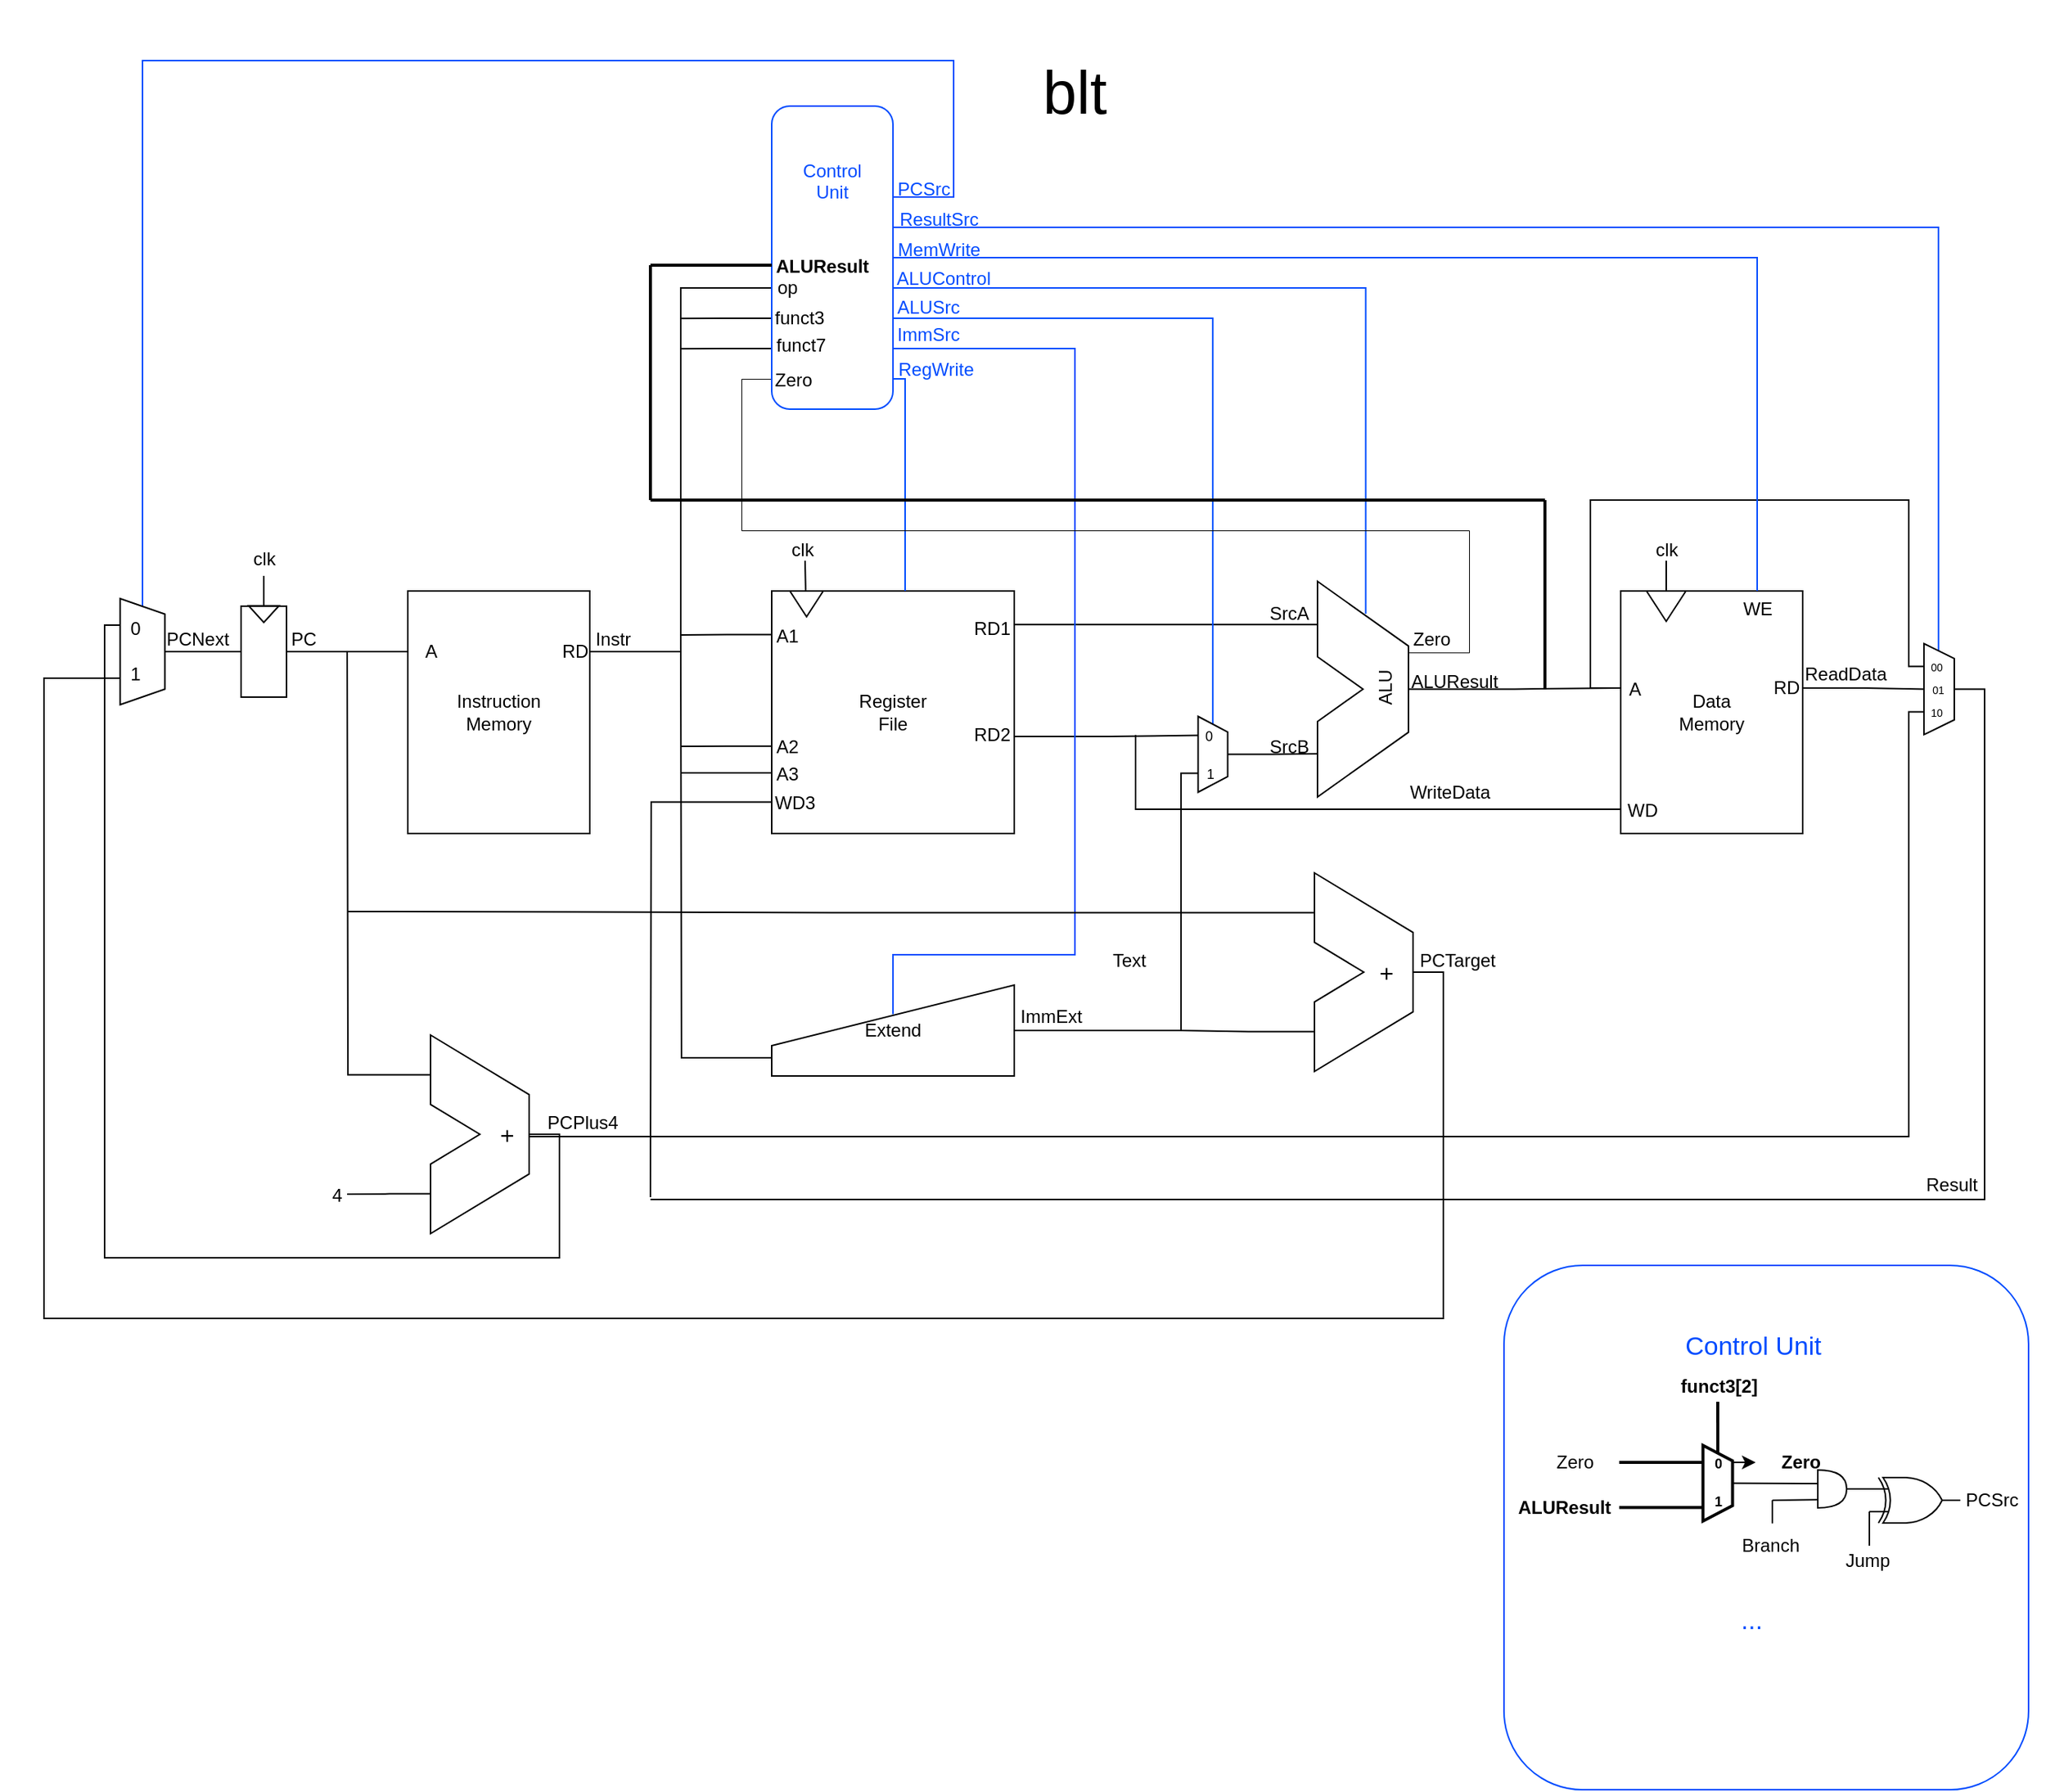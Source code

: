 <mxfile version="21.3.7" type="device">
  <diagram name="Page-1" id="s-6MiiPb1xlyC971TiUP">
    <mxGraphModel dx="2630" dy="2199" grid="1" gridSize="5" guides="1" tooltips="1" connect="1" arrows="1" fold="1" page="1" pageScale="1" pageWidth="827" pageHeight="1169" math="0" shadow="0">
      <root>
        <mxCell id="0" />
        <mxCell id="1" parent="0" />
        <mxCell id="b1N7xc0EuZElvWoHNFy8-45" style="edgeStyle=orthogonalEdgeStyle;rounded=0;orthogonalLoop=1;jettySize=auto;html=1;exitX=1;exitY=0.25;exitDx=0;exitDy=0;entryX=0;entryY=0.6;entryDx=0;entryDy=0;entryPerimeter=0;fontFamily=Helvetica;fontSize=12;fontColor=default;endArrow=none;endFill=0;" parent="1" source="b1N7xc0EuZElvWoHNFy8-2" target="b1N7xc0EuZElvWoHNFy8-5" edge="1">
          <mxGeometry relative="1" as="geometry" />
        </mxCell>
        <mxCell id="b1N7xc0EuZElvWoHNFy8-2" value="Instruction&lt;br&gt;Memory" style="rounded=0;whiteSpace=wrap;html=1;" parent="1" vertex="1">
          <mxGeometry x="120" y="240" width="120" height="160" as="geometry" />
        </mxCell>
        <mxCell id="b1N7xc0EuZElvWoHNFy8-50" style="edgeStyle=orthogonalEdgeStyle;shape=connector;rounded=0;orthogonalLoop=1;jettySize=auto;html=1;exitX=0;exitY=0.18;exitDx=0;exitDy=0;exitPerimeter=0;labelBackgroundColor=default;strokeColor=default;fontFamily=Helvetica;fontSize=12;fontColor=default;endArrow=none;endFill=0;" parent="1" source="b1N7xc0EuZElvWoHNFy8-3" edge="1">
          <mxGeometry relative="1" as="geometry">
            <mxPoint x="300" y="269" as="targetPoint" />
          </mxGeometry>
        </mxCell>
        <mxCell id="b1N7xc0EuZElvWoHNFy8-51" style="edgeStyle=orthogonalEdgeStyle;shape=connector;rounded=0;orthogonalLoop=1;jettySize=auto;html=1;exitX=0;exitY=0.64;exitDx=0;exitDy=0;exitPerimeter=0;labelBackgroundColor=default;strokeColor=default;fontFamily=Helvetica;fontSize=12;fontColor=default;endArrow=none;endFill=0;" parent="1" source="b1N7xc0EuZElvWoHNFy8-3" edge="1">
          <mxGeometry relative="1" as="geometry">
            <mxPoint x="300" y="342.5" as="targetPoint" />
          </mxGeometry>
        </mxCell>
        <mxCell id="b1N7xc0EuZElvWoHNFy8-52" style="edgeStyle=orthogonalEdgeStyle;shape=connector;rounded=0;orthogonalLoop=1;jettySize=auto;html=1;exitX=0;exitY=0.75;exitDx=0;exitDy=0;exitPerimeter=0;labelBackgroundColor=default;strokeColor=default;fontFamily=Helvetica;fontSize=12;fontColor=default;endArrow=none;endFill=0;" parent="1" source="b1N7xc0EuZElvWoHNFy8-3" edge="1">
          <mxGeometry relative="1" as="geometry">
            <mxPoint x="300" y="360" as="targetPoint" />
          </mxGeometry>
        </mxCell>
        <mxCell id="b1N7xc0EuZElvWoHNFy8-54" style="edgeStyle=orthogonalEdgeStyle;shape=connector;rounded=0;orthogonalLoop=1;jettySize=auto;html=1;exitX=0;exitY=0.87;exitDx=0;exitDy=0;exitPerimeter=0;labelBackgroundColor=default;strokeColor=default;fontFamily=Helvetica;fontSize=12;fontColor=default;endArrow=none;endFill=0;" parent="1" source="b1N7xc0EuZElvWoHNFy8-3" edge="1">
          <mxGeometry relative="1" as="geometry">
            <mxPoint x="280" y="640" as="targetPoint" />
          </mxGeometry>
        </mxCell>
        <mxCell id="b1N7xc0EuZElvWoHNFy8-84" style="edgeStyle=orthogonalEdgeStyle;shape=connector;rounded=0;orthogonalLoop=1;jettySize=auto;html=1;exitX=1;exitY=0.25;exitDx=0;exitDy=0;exitPerimeter=0;entryX=0;entryY=0.2;entryDx=0;entryDy=0;entryPerimeter=0;labelBackgroundColor=default;strokeColor=default;fontFamily=Helvetica;fontSize=12;fontColor=default;endArrow=none;endFill=0;" parent="1" source="b1N7xc0EuZElvWoHNFy8-3" target="b1N7xc0EuZElvWoHNFy8-81" edge="1">
          <mxGeometry relative="1" as="geometry">
            <Array as="points">
              <mxPoint x="520" y="262" />
            </Array>
          </mxGeometry>
        </mxCell>
        <mxCell id="b1N7xc0EuZElvWoHNFy8-86" style="edgeStyle=orthogonalEdgeStyle;shape=connector;rounded=0;orthogonalLoop=1;jettySize=auto;html=1;exitX=1;exitY=0.6;exitDx=0;exitDy=0;exitPerimeter=0;entryX=0.25;entryY=1;entryDx=0;entryDy=0;entryPerimeter=0;labelBackgroundColor=default;strokeColor=default;fontFamily=Helvetica;fontSize=12;fontColor=default;endArrow=none;endFill=0;" parent="1" source="b1N7xc0EuZElvWoHNFy8-3" target="b1N7xc0EuZElvWoHNFy8-9" edge="1">
          <mxGeometry relative="1" as="geometry" />
        </mxCell>
        <mxCell id="b1N7xc0EuZElvWoHNFy8-99" style="edgeStyle=orthogonalEdgeStyle;shape=connector;rounded=0;orthogonalLoop=1;jettySize=auto;html=1;exitX=0.14;exitY=0;exitDx=0;exitDy=0;exitPerimeter=0;labelBackgroundColor=default;strokeColor=default;fontFamily=Helvetica;fontSize=12;fontColor=default;endArrow=none;endFill=0;" parent="1" source="b1N7xc0EuZElvWoHNFy8-3" edge="1">
          <mxGeometry relative="1" as="geometry">
            <mxPoint x="382" y="220" as="targetPoint" />
          </mxGeometry>
        </mxCell>
        <mxCell id="b1N7xc0EuZElvWoHNFy8-3" value="Register&lt;br&gt;File" style="rounded=0;whiteSpace=wrap;html=1;points=[[0,0.18,0,0,0],[0,0.64,0,0,0],[0,0.75,0,0,0],[0,0.87,0,0,0],[0.14,0,0,0,0],[0.55,0,0,0,0],[1,0.25,0,0,0],[1,0.6,0,0,0]];" parent="1" vertex="1">
          <mxGeometry x="360" y="240" width="160" height="160" as="geometry" />
        </mxCell>
        <mxCell id="b1N7xc0EuZElvWoHNFy8-66" style="edgeStyle=orthogonalEdgeStyle;shape=connector;rounded=0;orthogonalLoop=1;jettySize=auto;html=1;exitX=1;exitY=0.4;exitDx=0;exitDy=0;exitPerimeter=0;entryX=0.5;entryY=1;entryDx=0;entryDy=0;entryPerimeter=0;labelBackgroundColor=default;strokeColor=default;fontFamily=Helvetica;fontSize=12;fontColor=default;endArrow=none;endFill=0;" parent="1" source="b1N7xc0EuZElvWoHNFy8-4" target="b1N7xc0EuZElvWoHNFy8-10" edge="1">
          <mxGeometry relative="1" as="geometry" />
        </mxCell>
        <mxCell id="b1N7xc0EuZElvWoHNFy8-67" style="edgeStyle=orthogonalEdgeStyle;shape=connector;rounded=0;orthogonalLoop=1;jettySize=auto;html=1;exitX=0;exitY=0.4;exitDx=0;exitDy=0;exitPerimeter=0;entryX=0.25;entryY=1;entryDx=0;entryDy=0;entryPerimeter=0;labelBackgroundColor=default;strokeColor=default;fontFamily=Helvetica;fontSize=12;fontColor=default;endArrow=none;endFill=0;" parent="1" source="b1N7xc0EuZElvWoHNFy8-4" target="b1N7xc0EuZElvWoHNFy8-10" edge="1">
          <mxGeometry relative="1" as="geometry">
            <Array as="points">
              <mxPoint x="900" y="304" />
              <mxPoint x="900" y="180" />
              <mxPoint x="1110" y="180" />
              <mxPoint x="1110" y="290" />
            </Array>
          </mxGeometry>
        </mxCell>
        <mxCell id="b1N7xc0EuZElvWoHNFy8-88" style="edgeStyle=orthogonalEdgeStyle;shape=connector;rounded=0;orthogonalLoop=1;jettySize=auto;html=1;exitX=0;exitY=0.9;exitDx=0;exitDy=0;exitPerimeter=0;labelBackgroundColor=default;strokeColor=default;fontFamily=Helvetica;fontSize=12;fontColor=default;endArrow=none;endFill=0;" parent="1" source="b1N7xc0EuZElvWoHNFy8-4" edge="1">
          <mxGeometry relative="1" as="geometry">
            <mxPoint x="600" y="340" as="targetPoint" />
            <Array as="points">
              <mxPoint x="600" y="384" />
              <mxPoint x="600" y="335" />
            </Array>
          </mxGeometry>
        </mxCell>
        <mxCell id="b1N7xc0EuZElvWoHNFy8-91" style="edgeStyle=orthogonalEdgeStyle;shape=connector;rounded=0;orthogonalLoop=1;jettySize=auto;html=1;exitX=0.25;exitY=0;exitDx=0;exitDy=0;exitPerimeter=0;labelBackgroundColor=default;strokeColor=default;fontFamily=Helvetica;fontSize=12;fontColor=default;endArrow=none;endFill=0;" parent="1" source="b1N7xc0EuZElvWoHNFy8-4" edge="1">
          <mxGeometry relative="1" as="geometry">
            <mxPoint x="950" y="220" as="targetPoint" />
          </mxGeometry>
        </mxCell>
        <mxCell id="b1N7xc0EuZElvWoHNFy8-4" value="Data&lt;br&gt;Memory" style="rounded=0;whiteSpace=wrap;html=1;points=[[0,0.4,0,0,0],[0,0.9,0,0,0],[0.25,0,0,0,0],[0.75,0,0,0,0],[1,0.4,0,0,0]];" parent="1" vertex="1">
          <mxGeometry x="920" y="240" width="120" height="160" as="geometry" />
        </mxCell>
        <mxCell id="b1N7xc0EuZElvWoHNFy8-46" style="edgeStyle=orthogonalEdgeStyle;shape=connector;rounded=0;orthogonalLoop=1;jettySize=auto;html=1;exitX=0;exitY=0.7;exitDx=0;exitDy=0;exitPerimeter=0;labelBackgroundColor=default;strokeColor=default;fontFamily=Helvetica;fontSize=12;fontColor=default;endArrow=none;endFill=0;" parent="1" source="b1N7xc0EuZElvWoHNFy8-5" edge="1">
          <mxGeometry relative="1" as="geometry">
            <mxPoint x="300.0" y="60.174" as="targetPoint" />
          </mxGeometry>
        </mxCell>
        <mxCell id="b1N7xc0EuZElvWoHNFy8-48" style="edgeStyle=orthogonalEdgeStyle;shape=connector;rounded=0;orthogonalLoop=1;jettySize=auto;html=1;exitX=0;exitY=0.8;exitDx=0;exitDy=0;exitPerimeter=0;labelBackgroundColor=default;strokeColor=default;fontFamily=Helvetica;fontSize=12;fontColor=default;endArrow=none;endFill=0;" parent="1" source="b1N7xc0EuZElvWoHNFy8-5" edge="1">
          <mxGeometry relative="1" as="geometry">
            <mxPoint x="300.0" y="80.174" as="targetPoint" />
          </mxGeometry>
        </mxCell>
        <mxCell id="b1N7xc0EuZElvWoHNFy8-89" style="edgeStyle=orthogonalEdgeStyle;shape=connector;rounded=0;orthogonalLoop=1;jettySize=auto;html=1;exitX=1;exitY=0.3;exitDx=0;exitDy=0;exitPerimeter=0;labelBackgroundColor=default;strokeColor=#004CFF;fontFamily=Helvetica;fontSize=12;fontColor=default;endArrow=none;endFill=0;" parent="1" source="b1N7xc0EuZElvWoHNFy8-5" target="b1N7xc0EuZElvWoHNFy8-7" edge="1">
          <mxGeometry relative="1" as="geometry">
            <mxPoint x="-30" y="210" as="targetPoint" />
            <Array as="points">
              <mxPoint x="480" y="-20" />
              <mxPoint x="480" y="-110" />
              <mxPoint x="-55" y="-110" />
            </Array>
          </mxGeometry>
        </mxCell>
        <mxCell id="b1N7xc0EuZElvWoHNFy8-90" style="edgeStyle=orthogonalEdgeStyle;shape=connector;rounded=0;orthogonalLoop=1;jettySize=auto;html=1;exitX=1;exitY=0.4;exitDx=0;exitDy=0;exitPerimeter=0;labelBackgroundColor=default;strokeColor=#004CFF;fontFamily=Helvetica;fontSize=12;fontColor=default;endArrow=none;endFill=0;entryX=0.097;entryY=0.518;entryDx=0;entryDy=0;entryPerimeter=0;" parent="1" source="b1N7xc0EuZElvWoHNFy8-5" target="b1N7xc0EuZElvWoHNFy8-10" edge="1">
          <mxGeometry relative="1" as="geometry">
            <mxPoint x="1190" y="240" as="targetPoint" />
          </mxGeometry>
        </mxCell>
        <mxCell id="b1N7xc0EuZElvWoHNFy8-92" style="edgeStyle=orthogonalEdgeStyle;shape=connector;rounded=0;orthogonalLoop=1;jettySize=auto;html=1;exitX=1;exitY=0.5;exitDx=0;exitDy=0;exitPerimeter=0;entryX=0.75;entryY=0;entryDx=0;entryDy=0;entryPerimeter=0;labelBackgroundColor=default;strokeColor=#004CFF;fontFamily=Helvetica;fontSize=12;fontColor=default;endArrow=none;endFill=0;" parent="1" source="b1N7xc0EuZElvWoHNFy8-5" target="b1N7xc0EuZElvWoHNFy8-4" edge="1">
          <mxGeometry relative="1" as="geometry" />
        </mxCell>
        <mxCell id="b1N7xc0EuZElvWoHNFy8-93" style="edgeStyle=orthogonalEdgeStyle;shape=connector;rounded=0;orthogonalLoop=1;jettySize=auto;html=1;exitX=1;exitY=0.6;exitDx=0;exitDy=0;exitPerimeter=0;labelBackgroundColor=default;strokeColor=#004CFF;fontFamily=Helvetica;fontSize=12;fontColor=default;endArrow=none;endFill=0;entryX=0.53;entryY=0.15;entryDx=0;entryDy=0;entryPerimeter=0;" parent="1" source="b1N7xc0EuZElvWoHNFy8-5" target="b1N7xc0EuZElvWoHNFy8-81" edge="1">
          <mxGeometry relative="1" as="geometry" />
        </mxCell>
        <mxCell id="b1N7xc0EuZElvWoHNFy8-94" style="edgeStyle=orthogonalEdgeStyle;shape=connector;rounded=0;orthogonalLoop=1;jettySize=auto;html=1;exitX=1;exitY=0.7;exitDx=0;exitDy=0;exitPerimeter=0;entryX=0.129;entryY=0.504;entryDx=0;entryDy=0;entryPerimeter=0;labelBackgroundColor=default;strokeColor=#004CFF;fontFamily=Helvetica;fontSize=12;fontColor=default;endArrow=none;endFill=0;" parent="1" source="b1N7xc0EuZElvWoHNFy8-5" target="b1N7xc0EuZElvWoHNFy8-9" edge="1">
          <mxGeometry relative="1" as="geometry" />
        </mxCell>
        <mxCell id="b1N7xc0EuZElvWoHNFy8-95" style="edgeStyle=orthogonalEdgeStyle;shape=connector;rounded=0;orthogonalLoop=1;jettySize=auto;html=1;exitX=1;exitY=0.8;exitDx=0;exitDy=0;exitPerimeter=0;entryX=0.5;entryY=0.32;entryDx=0;entryDy=0;entryPerimeter=0;labelBackgroundColor=default;strokeColor=#004CFF;fontFamily=Helvetica;fontSize=12;fontColor=default;endArrow=none;endFill=0;" parent="1" source="b1N7xc0EuZElvWoHNFy8-5" target="b1N7xc0EuZElvWoHNFy8-12" edge="1">
          <mxGeometry relative="1" as="geometry">
            <Array as="points">
              <mxPoint x="560" y="80" />
              <mxPoint x="560" y="480" />
              <mxPoint x="440" y="480" />
            </Array>
          </mxGeometry>
        </mxCell>
        <mxCell id="b1N7xc0EuZElvWoHNFy8-97" style="edgeStyle=orthogonalEdgeStyle;shape=connector;rounded=0;orthogonalLoop=1;jettySize=auto;html=1;exitX=1;exitY=0.9;exitDx=0;exitDy=0;exitPerimeter=0;entryX=0.55;entryY=0;entryDx=0;entryDy=0;entryPerimeter=0;labelBackgroundColor=default;strokeColor=#004CFF;fontFamily=Helvetica;fontSize=12;fontColor=default;endArrow=none;endFill=0;" parent="1" source="b1N7xc0EuZElvWoHNFy8-5" target="b1N7xc0EuZElvWoHNFy8-3" edge="1">
          <mxGeometry relative="1" as="geometry">
            <Array as="points">
              <mxPoint x="448" y="100" />
            </Array>
          </mxGeometry>
        </mxCell>
        <mxCell id="b1N7xc0EuZElvWoHNFy8-98" style="edgeStyle=orthogonalEdgeStyle;shape=connector;rounded=0;orthogonalLoop=1;jettySize=auto;html=1;exitX=0;exitY=0.9;exitDx=0;exitDy=0;exitPerimeter=0;entryX=1;entryY=0.33;entryDx=0;entryDy=0;entryPerimeter=0;labelBackgroundColor=default;strokeColor=default;fontFamily=Helvetica;fontSize=12;fontColor=default;endArrow=none;endFill=0;strokeWidth=0.5;" parent="1" source="b1N7xc0EuZElvWoHNFy8-5" target="b1N7xc0EuZElvWoHNFy8-81" edge="1">
          <mxGeometry relative="1" as="geometry">
            <Array as="points">
              <mxPoint x="340" y="100" />
              <mxPoint x="340" y="200" />
              <mxPoint x="820" y="200" />
              <mxPoint x="820" y="281" />
            </Array>
          </mxGeometry>
        </mxCell>
        <mxCell id="b1N7xc0EuZElvWoHNFy8-5" value="&lt;font color=&quot;#004cff&quot;&gt;Control&lt;br&gt;Unit&lt;br&gt;&lt;br&gt;&lt;br&gt;&lt;br&gt;&lt;br&gt;&lt;br&gt;&lt;br&gt;&lt;br&gt;&lt;/font&gt;" style="rounded=1;whiteSpace=wrap;html=1;strokeColor=#004cff;points=[[0,0.6,0,0,0],[0,0.7,0,0,0],[0,0.8,0,0,0],[0,0.9,0,0,0],[1,0.3,0,0,0],[1,0.4,0,0,0],[1,0.5,0,0,0],[1,0.6,0,0,0],[1,0.7,0,0,0],[1,0.8,0,0,0],[1,0.9,0,0,0]];" parent="1" vertex="1">
          <mxGeometry x="360" y="-80" width="80" height="200" as="geometry" />
        </mxCell>
        <mxCell id="b1N7xc0EuZElvWoHNFy8-38" style="edgeStyle=orthogonalEdgeStyle;rounded=0;orthogonalLoop=1;jettySize=auto;html=1;exitX=0.5;exitY=0;exitDx=0;exitDy=0;entryX=0;entryY=0.5;entryDx=0;entryDy=0;endArrow=none;endFill=0;" parent="1" source="b1N7xc0EuZElvWoHNFy8-7" target="b1N7xc0EuZElvWoHNFy8-8" edge="1">
          <mxGeometry relative="1" as="geometry" />
        </mxCell>
        <mxCell id="b1N7xc0EuZElvWoHNFy8-75" style="edgeStyle=orthogonalEdgeStyle;shape=connector;rounded=0;orthogonalLoop=1;jettySize=auto;html=1;exitX=0.25;exitY=1;exitDx=0;exitDy=0;exitPerimeter=0;entryX=1;entryY=0.5;entryDx=0;entryDy=0;entryPerimeter=0;labelBackgroundColor=default;strokeColor=default;fontFamily=Helvetica;fontSize=12;fontColor=default;endArrow=none;endFill=0;" parent="1" source="b1N7xc0EuZElvWoHNFy8-7" target="b1N7xc0EuZElvWoHNFy8-71" edge="1">
          <mxGeometry relative="1" as="geometry">
            <Array as="points">
              <mxPoint x="-80" y="263" />
              <mxPoint x="-80" y="680" />
              <mxPoint x="220" y="680" />
              <mxPoint x="220" y="599" />
            </Array>
          </mxGeometry>
        </mxCell>
        <mxCell id="b1N7xc0EuZElvWoHNFy8-76" style="edgeStyle=orthogonalEdgeStyle;shape=connector;rounded=0;orthogonalLoop=1;jettySize=auto;html=1;exitX=0.75;exitY=1;exitDx=0;exitDy=0;exitPerimeter=0;labelBackgroundColor=default;strokeColor=default;fontFamily=Helvetica;fontSize=12;fontColor=default;endArrow=none;endFill=0;entryX=1;entryY=0.5;entryDx=0;entryDy=0;entryPerimeter=0;" parent="1" source="b1N7xc0EuZElvWoHNFy8-7" target="b1N7xc0EuZElvWoHNFy8-77" edge="1">
          <mxGeometry relative="1" as="geometry">
            <mxPoint x="1170" y="1133.491" as="targetPoint" />
            <Array as="points">
              <mxPoint x="-120" y="297" />
              <mxPoint x="-120" y="720" />
              <mxPoint x="803" y="720" />
              <mxPoint x="803" y="491" />
            </Array>
          </mxGeometry>
        </mxCell>
        <mxCell id="b1N7xc0EuZElvWoHNFy8-7" value="" style="shape=trapezoid;perimeter=trapezoidPerimeter;whiteSpace=wrap;html=1;fixedSize=1;rotation=90;size=10.25;points=[[0.25,1,0,0,0],[0.5,0,0,0,-15],[0.5,0,0,0,0],[0.75,1,0,0,0]];" parent="1" vertex="1">
          <mxGeometry x="-90" y="265.25" width="70" height="29.5" as="geometry" />
        </mxCell>
        <mxCell id="b1N7xc0EuZElvWoHNFy8-40" style="edgeStyle=orthogonalEdgeStyle;rounded=0;orthogonalLoop=1;jettySize=auto;html=1;exitX=1;exitY=0.5;exitDx=0;exitDy=0;entryX=0;entryY=0.25;entryDx=0;entryDy=0;endArrow=none;endFill=0;" parent="1" source="b1N7xc0EuZElvWoHNFy8-8" target="b1N7xc0EuZElvWoHNFy8-2" edge="1">
          <mxGeometry relative="1" as="geometry" />
        </mxCell>
        <mxCell id="b1N7xc0EuZElvWoHNFy8-103" style="edgeStyle=orthogonalEdgeStyle;shape=connector;rounded=0;orthogonalLoop=1;jettySize=auto;html=1;exitX=0.5;exitY=0;exitDx=0;exitDy=0;labelBackgroundColor=default;strokeColor=default;fontFamily=Helvetica;fontSize=12;fontColor=default;endArrow=none;endFill=0;" parent="1" source="b1N7xc0EuZElvWoHNFy8-8" edge="1">
          <mxGeometry relative="1" as="geometry">
            <mxPoint x="25" y="230" as="targetPoint" />
          </mxGeometry>
        </mxCell>
        <mxCell id="b1N7xc0EuZElvWoHNFy8-8" value="" style="rounded=0;whiteSpace=wrap;html=1;" parent="1" vertex="1">
          <mxGeometry x="10" y="250" width="30" height="60" as="geometry" />
        </mxCell>
        <mxCell id="b1N7xc0EuZElvWoHNFy8-87" style="edgeStyle=orthogonalEdgeStyle;shape=connector;rounded=0;orthogonalLoop=1;jettySize=auto;html=1;exitX=0.5;exitY=0;exitDx=0;exitDy=0;exitPerimeter=0;entryX=0;entryY=0.8;entryDx=0;entryDy=0;entryPerimeter=0;labelBackgroundColor=default;strokeColor=default;fontFamily=Helvetica;fontSize=12;fontColor=default;endArrow=none;endFill=0;" parent="1" source="b1N7xc0EuZElvWoHNFy8-9" target="b1N7xc0EuZElvWoHNFy8-81" edge="1">
          <mxGeometry relative="1" as="geometry" />
        </mxCell>
        <mxCell id="b1N7xc0EuZElvWoHNFy8-9" value="" style="shape=trapezoid;perimeter=trapezoidPerimeter;whiteSpace=wrap;html=1;fixedSize=1;rotation=90;size=10.25;points=[[0.25,1,0,0,0],[0.5,0,0,0,-9],[0.5,0,0,0,0],[0.75,1,0,0,0]];" parent="1" vertex="1">
          <mxGeometry x="626" y="338" width="50" height="19.5" as="geometry" />
        </mxCell>
        <mxCell id="b1N7xc0EuZElvWoHNFy8-68" style="edgeStyle=orthogonalEdgeStyle;shape=connector;rounded=0;orthogonalLoop=1;jettySize=auto;html=1;exitX=0.5;exitY=0;exitDx=0;exitDy=0;exitPerimeter=0;labelBackgroundColor=default;strokeColor=default;fontFamily=Helvetica;fontSize=12;fontColor=default;endArrow=none;endFill=0;" parent="1" source="b1N7xc0EuZElvWoHNFy8-10" edge="1">
          <mxGeometry relative="1" as="geometry">
            <mxPoint x="280" y="641.454" as="targetPoint" />
            <Array as="points">
              <mxPoint x="1160" y="305" />
              <mxPoint x="1160" y="641" />
            </Array>
          </mxGeometry>
        </mxCell>
        <mxCell id="b1N7xc0EuZElvWoHNFy8-117" style="edgeStyle=orthogonalEdgeStyle;shape=connector;rounded=0;orthogonalLoop=1;jettySize=auto;html=1;exitX=0.75;exitY=1;exitDx=0;exitDy=0;exitPerimeter=0;labelBackgroundColor=default;strokeColor=default;fontFamily=Helvetica;fontSize=12;fontColor=default;endArrow=none;endFill=0;entryX=1;entryY=0.5;entryDx=0;entryDy=0;entryPerimeter=0;" parent="1" source="b1N7xc0EuZElvWoHNFy8-10" target="b1N7xc0EuZElvWoHNFy8-71" edge="1">
          <mxGeometry relative="1" as="geometry">
            <mxPoint x="210" y="620" as="targetPoint" />
            <Array as="points">
              <mxPoint x="1110" y="320" />
              <mxPoint x="1110" y="600" />
              <mxPoint x="200" y="600" />
            </Array>
          </mxGeometry>
        </mxCell>
        <mxCell id="b1N7xc0EuZElvWoHNFy8-10" value="" style="shape=trapezoid;perimeter=trapezoidPerimeter;whiteSpace=wrap;html=1;fixedSize=1;rotation=90;points=[[0.25,1,0,0,0],[0.5,0,0,0,-15],[0.5,0,0,0,0],[0.5,1,0,0,0],[0.75,1,0,0,0]];size=9.75;" parent="1" vertex="1">
          <mxGeometry x="1100" y="294.75" width="60" height="20" as="geometry" />
        </mxCell>
        <mxCell id="b1N7xc0EuZElvWoHNFy8-49" style="edgeStyle=orthogonalEdgeStyle;shape=connector;rounded=0;orthogonalLoop=1;jettySize=auto;html=1;exitX=0;exitY=0.8;exitDx=0;exitDy=0;exitPerimeter=0;labelBackgroundColor=default;strokeColor=default;fontFamily=Helvetica;fontSize=12;fontColor=default;endArrow=none;endFill=0;" parent="1" source="b1N7xc0EuZElvWoHNFy8-12" edge="1">
          <mxGeometry relative="1" as="geometry">
            <mxPoint x="300.0" y="270" as="targetPoint" />
          </mxGeometry>
        </mxCell>
        <mxCell id="b1N7xc0EuZElvWoHNFy8-65" style="edgeStyle=orthogonalEdgeStyle;shape=connector;rounded=0;orthogonalLoop=1;jettySize=auto;html=1;exitX=1;exitY=0.5;exitDx=0;exitDy=0;exitPerimeter=0;labelBackgroundColor=default;strokeColor=default;fontFamily=Helvetica;fontSize=12;fontColor=default;endArrow=none;endFill=0;entryX=0.75;entryY=1;entryDx=0;entryDy=0;entryPerimeter=0;" parent="1" source="b1N7xc0EuZElvWoHNFy8-12" target="b1N7xc0EuZElvWoHNFy8-9" edge="1">
          <mxGeometry relative="1" as="geometry">
            <mxPoint x="620" y="370" as="targetPoint" />
            <Array as="points">
              <mxPoint x="630" y="530" />
              <mxPoint x="630" y="360" />
            </Array>
          </mxGeometry>
        </mxCell>
        <UserObject label="Extend" tooltip="" id="b1N7xc0EuZElvWoHNFy8-12">
          <mxCell style="shape=manualInput;whiteSpace=wrap;html=1;size=40;points=[[0,0.8,0,0,0],[0.5,0.32,0,0,0],[1,0.55,0,0,0]];" parent="1" vertex="1">
            <mxGeometry x="360" y="500" width="160" height="60" as="geometry" />
          </mxCell>
        </UserObject>
        <mxCell id="b1N7xc0EuZElvWoHNFy8-72" style="edgeStyle=orthogonalEdgeStyle;shape=connector;rounded=0;orthogonalLoop=1;jettySize=auto;html=1;exitX=0;exitY=0.2;exitDx=0;exitDy=0;exitPerimeter=0;labelBackgroundColor=default;strokeColor=default;fontFamily=Helvetica;fontSize=12;fontColor=default;endArrow=none;endFill=0;" parent="1" source="b1N7xc0EuZElvWoHNFy8-71" edge="1">
          <mxGeometry relative="1" as="geometry">
            <mxPoint x="80" y="280" as="targetPoint" />
          </mxGeometry>
        </mxCell>
        <mxCell id="b1N7xc0EuZElvWoHNFy8-74" style="edgeStyle=orthogonalEdgeStyle;shape=connector;rounded=0;orthogonalLoop=1;jettySize=auto;html=1;exitX=0;exitY=0.8;exitDx=0;exitDy=0;exitPerimeter=0;labelBackgroundColor=default;strokeColor=default;fontFamily=Helvetica;fontSize=12;fontColor=default;endArrow=none;endFill=0;" parent="1" source="b1N7xc0EuZElvWoHNFy8-71" edge="1">
          <mxGeometry relative="1" as="geometry">
            <mxPoint x="80" y="638" as="targetPoint" />
          </mxGeometry>
        </mxCell>
        <mxCell id="b1N7xc0EuZElvWoHNFy8-71" value="" style="shape=stencil(tZXdjoIwEIWfprem0LBeG9T3qDi7NNaWtF3dfXsHCsaC+IMlISRzDvN1ms5QwnJb8gpISkvC1iRNE0rxjfG5F3NbQeG8eOJG8J0E71hn9AHOYu9ahlAlGOFql20IXeE39cPyQiuFEKGVDZwbH2FcKMylfx7WLv8fRBXyj+DAtEV6laTb17GLbB5wMlO9IbarPnq98cBhxclcBxcNnEzHshyVseZm+Y4Xhx+jf9V+mDXqfWsDd4yrLaT0g/dgmxWvR3JgdPZRn+DJoN0ndwAp1A3g+qtoESwCYzmB0Ws8+jHiK3ufkIWIbEIRERC9A3lpH4XU9lFToT7SV3iZjHVkkzZo6Ub1F1AjXAA=);whiteSpace=wrap;html=1;rounded=1;pointerEvents=0;fontFamily=Helvetica;fontSize=12;fontColor=default;fillColor=default;gradientColor=none;arcSize=50;points=[[0,0.2,0,0,0],[0,0.8,0,0,0],[1,0.5,0,0,0]];" parent="1" vertex="1">
          <mxGeometry x="135" y="533" width="65" height="131" as="geometry" />
        </mxCell>
        <mxCell id="b1N7xc0EuZElvWoHNFy8-78" style="edgeStyle=orthogonalEdgeStyle;shape=connector;rounded=0;orthogonalLoop=1;jettySize=auto;html=1;exitX=0;exitY=0.8;exitDx=0;exitDy=0;exitPerimeter=0;labelBackgroundColor=default;strokeColor=default;fontFamily=Helvetica;fontSize=12;fontColor=default;endArrow=none;endFill=0;" parent="1" source="b1N7xc0EuZElvWoHNFy8-77" edge="1">
          <mxGeometry relative="1" as="geometry">
            <mxPoint x="630" y="530" as="targetPoint" />
          </mxGeometry>
        </mxCell>
        <mxCell id="b1N7xc0EuZElvWoHNFy8-79" style="edgeStyle=orthogonalEdgeStyle;shape=connector;rounded=0;orthogonalLoop=1;jettySize=auto;html=1;exitX=0;exitY=0.2;exitDx=0;exitDy=0;exitPerimeter=0;labelBackgroundColor=default;strokeColor=default;fontFamily=Helvetica;fontSize=12;fontColor=default;endArrow=none;endFill=0;" parent="1" source="b1N7xc0EuZElvWoHNFy8-77" edge="1">
          <mxGeometry relative="1" as="geometry">
            <mxPoint x="80.0" y="451.455" as="targetPoint" />
          </mxGeometry>
        </mxCell>
        <mxCell id="b1N7xc0EuZElvWoHNFy8-77" value="" style="shape=stencil(tZXdjoIwEIWfprem0LBeG9T3qDi7NNaWtF3dfXsHCsaC+IMlISRzDvN1ms5QwnJb8gpISkvC1iRNE0rxjfG5F3NbQeG8eOJG8J0E71hn9AHOYu9ahlAlGOFql20IXeE39cPyQiuFEKGVDZwbH2FcKMylfx7WLv8fRBXyj+DAtEV6laTb17GLbB5wMlO9IbarPnq98cBhxclcBxcNnEzHshyVseZm+Y4Xhx+jf9V+mDXqfWsDd4yrLaT0g/dgmxWvR3JgdPZRn+DJoN0ndwAp1A3g+qtoESwCYzmB0Ws8+jHiK3ufkIWIbEIRERC9A3lpH4XU9lFToT7SV3iZjHVkkzZo6Ub1F1AjXAA=);whiteSpace=wrap;html=1;rounded=1;pointerEvents=0;fontFamily=Helvetica;fontSize=12;fontColor=default;fillColor=default;gradientColor=none;arcSize=50;points=[[0,0.2,0,0,0],[0,0.8,0,0,0],[1,0.5,0,0,0]];" parent="1" vertex="1">
          <mxGeometry x="718" y="426" width="65" height="131" as="geometry" />
        </mxCell>
        <mxCell id="b1N7xc0EuZElvWoHNFy8-83" style="edgeStyle=orthogonalEdgeStyle;shape=connector;rounded=0;orthogonalLoop=1;jettySize=auto;html=1;exitX=1;exitY=0.5;exitDx=0;exitDy=0;exitPerimeter=0;entryX=0;entryY=0.4;entryDx=0;entryDy=0;entryPerimeter=0;labelBackgroundColor=default;strokeColor=default;fontFamily=Helvetica;fontSize=12;fontColor=default;endArrow=none;endFill=0;" parent="1" source="b1N7xc0EuZElvWoHNFy8-81" target="b1N7xc0EuZElvWoHNFy8-4" edge="1">
          <mxGeometry relative="1" as="geometry" />
        </mxCell>
        <mxCell id="b1N7xc0EuZElvWoHNFy8-81" value="" style="shape=stencil(tZXdjoIwEIWfprem0LBeG9T3qDi7NNaWtF3dfXsHCsaC+IMlISRzDvN1ms5QwnJb8gpISkvC1iRNE0rxjfG5F3NbQeG8eOJG8J0E71hn9AHOYu9ahlAlGOFql20IXeE39cPyQiuFEKGVDZwbH2FcKMylfx7WLv8fRBXyj+DAtEV6laTb17GLbB5wMlO9IbarPnq98cBhxclcBxcNnEzHshyVseZm+Y4Xhx+jf9V+mDXqfWsDd4yrLaT0g/dgmxWvR3JgdPZRn+DJoN0ndwAp1A3g+qtoESwCYzmB0Ws8+jHiK3ufkIWIbEIRERC9A3lpH4XU9lFToT7SV3iZjHVkkzZo6Ub1F1AjXAA=);whiteSpace=wrap;html=1;rounded=1;pointerEvents=0;fontFamily=Helvetica;fontSize=12;fontColor=default;fillColor=default;gradientColor=none;arcSize=22;points=[[0,0.2,0,0,0],[0,0.8,0,0,0],[0.53,0.15,0,0,0],[1,0.33,0,0,0],[1,0.5,0,0,0]];" parent="1" vertex="1">
          <mxGeometry x="720" y="233.62" width="60" height="142.25" as="geometry" />
        </mxCell>
        <mxCell id="b1N7xc0EuZElvWoHNFy8-100" value="clk" style="text;html=1;align=center;verticalAlign=middle;resizable=0;points=[];autosize=1;strokeColor=none;fillColor=none;fontSize=12;fontFamily=Helvetica;fontColor=default;" parent="1" vertex="1">
          <mxGeometry x="360" y="198" width="40" height="30" as="geometry" />
        </mxCell>
        <mxCell id="b1N7xc0EuZElvWoHNFy8-104" value="clk&lt;br&gt;" style="text;html=1;align=center;verticalAlign=middle;resizable=0;points=[];autosize=1;strokeColor=none;fillColor=none;fontSize=12;fontFamily=Helvetica;fontColor=default;" parent="1" vertex="1">
          <mxGeometry x="5" y="203.62" width="40" height="30" as="geometry" />
        </mxCell>
        <mxCell id="b1N7xc0EuZElvWoHNFy8-105" value="4" style="text;html=1;align=center;verticalAlign=middle;resizable=0;points=[];autosize=1;strokeColor=none;fillColor=none;fontSize=12;fontFamily=Helvetica;fontColor=default;" parent="1" vertex="1">
          <mxGeometry x="58" y="624" width="30" height="30" as="geometry" />
        </mxCell>
        <mxCell id="b1N7xc0EuZElvWoHNFy8-106" value="clk" style="text;html=1;align=center;verticalAlign=middle;resizable=0;points=[];autosize=1;strokeColor=none;fillColor=none;fontSize=12;fontFamily=Helvetica;fontColor=default;" parent="1" vertex="1">
          <mxGeometry x="930" y="198" width="40" height="30" as="geometry" />
        </mxCell>
        <mxCell id="b1N7xc0EuZElvWoHNFy8-107" value="0" style="text;html=1;align=center;verticalAlign=middle;resizable=0;points=[];autosize=1;strokeColor=none;fillColor=none;fontSize=12;fontFamily=Helvetica;fontColor=default;" parent="1" vertex="1">
          <mxGeometry x="-75" y="250" width="30" height="30" as="geometry" />
        </mxCell>
        <mxCell id="b1N7xc0EuZElvWoHNFy8-108" value="1" style="text;html=1;align=center;verticalAlign=middle;resizable=0;points=[];autosize=1;strokeColor=none;fillColor=none;fontSize=12;fontFamily=Helvetica;fontColor=default;" parent="1" vertex="1">
          <mxGeometry x="-75" y="280" width="30" height="30" as="geometry" />
        </mxCell>
        <mxCell id="b1N7xc0EuZElvWoHNFy8-109" value="PCNext" style="text;html=1;align=center;verticalAlign=middle;resizable=0;points=[];autosize=1;strokeColor=none;fillColor=none;fontSize=12;fontFamily=Helvetica;fontColor=default;" parent="1" vertex="1">
          <mxGeometry x="-49" y="257" width="60" height="30" as="geometry" />
        </mxCell>
        <mxCell id="b1N7xc0EuZElvWoHNFy8-110" value="" style="triangle;whiteSpace=wrap;html=1;rounded=0;pointerEvents=0;strokeColor=default;fontFamily=Helvetica;fontSize=12;fontColor=default;fillColor=none;gradientColor=none;rotation=90;" parent="1" vertex="1">
          <mxGeometry x="19.5" y="245.25" width="11" height="20" as="geometry" />
        </mxCell>
        <mxCell id="b1N7xc0EuZElvWoHNFy8-111" value="PC" style="text;html=1;align=center;verticalAlign=middle;resizable=0;points=[];autosize=1;strokeColor=none;fillColor=none;fontSize=12;fontFamily=Helvetica;fontColor=default;" parent="1" vertex="1">
          <mxGeometry x="30.5" y="257" width="40" height="30" as="geometry" />
        </mxCell>
        <mxCell id="b1N7xc0EuZElvWoHNFy8-112" value="A" style="text;html=1;align=center;verticalAlign=middle;resizable=0;points=[];autosize=1;strokeColor=none;fillColor=none;fontSize=12;fontFamily=Helvetica;fontColor=default;" parent="1" vertex="1">
          <mxGeometry x="120" y="265.25" width="30" height="30" as="geometry" />
        </mxCell>
        <mxCell id="b1N7xc0EuZElvWoHNFy8-113" value="RD" style="text;html=1;align=center;verticalAlign=middle;resizable=0;points=[];autosize=1;strokeColor=none;fillColor=none;fontSize=12;fontFamily=Helvetica;fontColor=default;" parent="1" vertex="1">
          <mxGeometry x="210" y="265.25" width="40" height="30" as="geometry" />
        </mxCell>
        <mxCell id="b1N7xc0EuZElvWoHNFy8-114" value="Instr" style="text;html=1;align=center;verticalAlign=middle;resizable=0;points=[];autosize=1;strokeColor=none;fillColor=none;fontSize=12;fontFamily=Helvetica;fontColor=default;" parent="1" vertex="1">
          <mxGeometry x="230" y="257" width="50" height="30" as="geometry" />
        </mxCell>
        <mxCell id="b1N7xc0EuZElvWoHNFy8-115" value="&lt;font style=&quot;font-size: 16px;&quot;&gt;+&lt;/font&gt;" style="text;html=1;align=center;verticalAlign=middle;resizable=0;points=[];autosize=1;strokeColor=none;fillColor=none;fontSize=12;fontFamily=Helvetica;fontColor=default;" parent="1" vertex="1">
          <mxGeometry x="170" y="583.5" width="30" height="30" as="geometry" />
        </mxCell>
        <mxCell id="b1N7xc0EuZElvWoHNFy8-116" value="PCPlus4" style="text;html=1;align=center;verticalAlign=middle;resizable=0;points=[];autosize=1;strokeColor=none;fillColor=none;fontSize=12;fontFamily=Helvetica;fontColor=default;" parent="1" vertex="1">
          <mxGeometry x="200" y="576" width="70" height="30" as="geometry" />
        </mxCell>
        <mxCell id="b1N7xc0EuZElvWoHNFy8-118" value="ImmExt" style="text;html=1;align=center;verticalAlign=middle;resizable=0;points=[];autosize=1;strokeColor=none;fillColor=none;fontSize=12;fontFamily=Helvetica;fontColor=default;" parent="1" vertex="1">
          <mxGeometry x="514" y="506" width="60" height="30" as="geometry" />
        </mxCell>
        <mxCell id="b1N7xc0EuZElvWoHNFy8-119" value="PCTarget" style="text;html=1;align=center;verticalAlign=middle;resizable=0;points=[];autosize=1;strokeColor=none;fillColor=none;fontSize=12;fontFamily=Helvetica;fontColor=default;" parent="1" vertex="1">
          <mxGeometry x="777" y="469" width="70" height="30" as="geometry" />
        </mxCell>
        <mxCell id="b1N7xc0EuZElvWoHNFy8-120" value="Result" style="text;html=1;align=center;verticalAlign=middle;resizable=0;points=[];autosize=1;strokeColor=none;fillColor=none;fontSize=12;fontFamily=Helvetica;fontColor=default;" parent="1" vertex="1">
          <mxGeometry x="1108" y="617" width="60" height="30" as="geometry" />
        </mxCell>
        <mxCell id="b1N7xc0EuZElvWoHNFy8-121" value="ReadData" style="text;html=1;align=center;verticalAlign=middle;resizable=0;points=[];autosize=1;strokeColor=none;fillColor=none;fontSize=12;fontFamily=Helvetica;fontColor=default;" parent="1" vertex="1">
          <mxGeometry x="1028" y="280" width="80" height="30" as="geometry" />
        </mxCell>
        <mxCell id="b1N7xc0EuZElvWoHNFy8-122" value="&lt;font style=&quot;font-size: 7px;&quot;&gt;00&lt;/font&gt;" style="text;html=1;align=center;verticalAlign=middle;resizable=0;points=[];autosize=1;strokeColor=none;fillColor=none;fontSize=12;fontFamily=Helvetica;fontColor=default;" parent="1" vertex="1">
          <mxGeometry x="1113" y="274" width="30" height="30" as="geometry" />
        </mxCell>
        <mxCell id="b1N7xc0EuZElvWoHNFy8-123" value="&lt;font style=&quot;font-size: 7px;&quot;&gt;01&lt;/font&gt;" style="text;html=1;align=center;verticalAlign=middle;resizable=0;points=[];autosize=1;strokeColor=none;fillColor=none;fontSize=12;fontFamily=Helvetica;fontColor=default;" parent="1" vertex="1">
          <mxGeometry x="1114" y="289" width="30" height="30" as="geometry" />
        </mxCell>
        <mxCell id="b1N7xc0EuZElvWoHNFy8-124" value="&lt;font style=&quot;font-size: 7px;&quot;&gt;10&lt;/font&gt;" style="text;html=1;align=center;verticalAlign=middle;resizable=0;points=[];autosize=1;strokeColor=none;fillColor=none;fontSize=12;fontFamily=Helvetica;fontColor=default;" parent="1" vertex="1">
          <mxGeometry x="1113" y="304" width="30" height="30" as="geometry" />
        </mxCell>
        <mxCell id="b1N7xc0EuZElvWoHNFy8-125" value="" style="triangle;whiteSpace=wrap;html=1;rounded=0;pointerEvents=0;strokeColor=default;fontFamily=Helvetica;fontSize=12;fontColor=default;fillColor=none;gradientColor=none;rotation=90;" parent="1" vertex="1">
          <mxGeometry x="940" y="237" width="20" height="26" as="geometry" />
        </mxCell>
        <mxCell id="b1N7xc0EuZElvWoHNFy8-126" value="WE" style="text;html=1;align=center;verticalAlign=middle;resizable=0;points=[];autosize=1;strokeColor=none;fillColor=none;fontSize=12;fontFamily=Helvetica;fontColor=default;" parent="1" vertex="1">
          <mxGeometry x="990" y="237" width="40" height="30" as="geometry" />
        </mxCell>
        <mxCell id="b1N7xc0EuZElvWoHNFy8-127" value="A" style="text;html=1;align=center;verticalAlign=middle;resizable=0;points=[];autosize=1;strokeColor=none;fillColor=none;fontSize=12;fontFamily=Helvetica;fontColor=default;" parent="1" vertex="1">
          <mxGeometry x="914" y="290" width="30" height="30" as="geometry" />
        </mxCell>
        <mxCell id="b1N7xc0EuZElvWoHNFy8-128" value="RD" style="text;html=1;align=center;verticalAlign=middle;resizable=0;points=[];autosize=1;strokeColor=none;fillColor=none;fontSize=12;fontFamily=Helvetica;fontColor=default;" parent="1" vertex="1">
          <mxGeometry x="1009" y="289" width="40" height="30" as="geometry" />
        </mxCell>
        <mxCell id="b1N7xc0EuZElvWoHNFy8-129" value="WD" style="text;html=1;align=center;verticalAlign=middle;resizable=0;points=[];autosize=1;strokeColor=none;fillColor=none;fontSize=12;fontFamily=Helvetica;fontColor=default;" parent="1" vertex="1">
          <mxGeometry x="914" y="370" width="40" height="30" as="geometry" />
        </mxCell>
        <mxCell id="b1N7xc0EuZElvWoHNFy8-130" value="Zero" style="text;html=1;align=center;verticalAlign=middle;resizable=0;points=[];autosize=1;strokeColor=none;fillColor=none;fontSize=12;fontFamily=Helvetica;fontColor=default;" parent="1" vertex="1">
          <mxGeometry x="770" y="257" width="50" height="30" as="geometry" />
        </mxCell>
        <mxCell id="b1N7xc0EuZElvWoHNFy8-131" value="ALUResult" style="text;html=1;align=center;verticalAlign=middle;resizable=0;points=[];autosize=1;strokeColor=none;fillColor=none;fontSize=12;fontFamily=Helvetica;fontColor=default;" parent="1" vertex="1">
          <mxGeometry x="770" y="284.75" width="80" height="30" as="geometry" />
        </mxCell>
        <mxCell id="b1N7xc0EuZElvWoHNFy8-133" value="WriteData" style="text;html=1;align=center;verticalAlign=middle;resizable=0;points=[];autosize=1;strokeColor=none;fillColor=none;fontSize=12;fontFamily=Helvetica;fontColor=default;" parent="1" vertex="1">
          <mxGeometry x="767" y="357.5" width="80" height="30" as="geometry" />
        </mxCell>
        <mxCell id="b1N7xc0EuZElvWoHNFy8-134" value="&lt;font style=&quot;font-size: 9px;&quot;&gt;0&lt;/font&gt;" style="text;html=1;align=center;verticalAlign=middle;resizable=0;points=[];autosize=1;strokeColor=none;fillColor=none;fontSize=12;fontFamily=Helvetica;fontColor=default;" parent="1" vertex="1">
          <mxGeometry x="633" y="320" width="30" height="30" as="geometry" />
        </mxCell>
        <mxCell id="b1N7xc0EuZElvWoHNFy8-135" value="&lt;font style=&quot;font-size: 9px;&quot;&gt;1&lt;/font&gt;" style="text;html=1;align=center;verticalAlign=middle;resizable=0;points=[];autosize=1;strokeColor=none;fillColor=none;fontSize=12;fontFamily=Helvetica;fontColor=default;" parent="1" vertex="1">
          <mxGeometry x="634" y="345" width="30" height="30" as="geometry" />
        </mxCell>
        <mxCell id="b1N7xc0EuZElvWoHNFy8-136" value="&lt;font style=&quot;font-size: 16px;&quot;&gt;+&lt;/font&gt;" style="text;html=1;align=center;verticalAlign=middle;resizable=0;points=[];autosize=1;strokeColor=none;fillColor=none;fontSize=12;fontFamily=Helvetica;fontColor=default;" parent="1" vertex="1">
          <mxGeometry x="750" y="476.5" width="30" height="30" as="geometry" />
        </mxCell>
        <mxCell id="b1N7xc0EuZElvWoHNFy8-137" value="ALU" style="text;html=1;align=center;verticalAlign=middle;resizable=0;points=[];autosize=1;strokeColor=none;fillColor=none;fontSize=12;fontFamily=Helvetica;fontColor=default;rotation=-90;" parent="1" vertex="1">
          <mxGeometry x="740" y="289" width="50" height="30" as="geometry" />
        </mxCell>
        <mxCell id="b1N7xc0EuZElvWoHNFy8-138" value="SrcA" style="text;html=1;align=center;verticalAlign=middle;resizable=0;points=[];autosize=1;strokeColor=none;fillColor=none;fontSize=12;fontFamily=Helvetica;fontColor=default;" parent="1" vertex="1">
          <mxGeometry x="676" y="240" width="50" height="30" as="geometry" />
        </mxCell>
        <mxCell id="b1N7xc0EuZElvWoHNFy8-140" value="SrcB" style="text;html=1;align=center;verticalAlign=middle;resizable=0;points=[];autosize=1;strokeColor=none;fillColor=none;fontSize=12;fontFamily=Helvetica;fontColor=default;" parent="1" vertex="1">
          <mxGeometry x="676" y="327.5" width="50" height="30" as="geometry" />
        </mxCell>
        <mxCell id="b1N7xc0EuZElvWoHNFy8-141" value="RD1" style="text;html=1;align=center;verticalAlign=middle;resizable=0;points=[];autosize=1;strokeColor=none;fillColor=none;fontSize=12;fontFamily=Helvetica;fontColor=default;" parent="1" vertex="1">
          <mxGeometry x="480" y="250" width="50" height="30" as="geometry" />
        </mxCell>
        <mxCell id="b1N7xc0EuZElvWoHNFy8-142" value="RD2" style="text;html=1;align=center;verticalAlign=middle;resizable=0;points=[];autosize=1;strokeColor=none;fillColor=none;fontSize=12;fontFamily=Helvetica;fontColor=default;" parent="1" vertex="1">
          <mxGeometry x="480" y="320" width="50" height="30" as="geometry" />
        </mxCell>
        <mxCell id="b1N7xc0EuZElvWoHNFy8-143" value="A1" style="text;html=1;align=center;verticalAlign=middle;resizable=0;points=[];autosize=1;strokeColor=none;fillColor=none;fontSize=12;fontFamily=Helvetica;fontColor=default;" parent="1" vertex="1">
          <mxGeometry x="350" y="254.75" width="40" height="30" as="geometry" />
        </mxCell>
        <mxCell id="b1N7xc0EuZElvWoHNFy8-144" value="A2" style="text;html=1;align=center;verticalAlign=middle;resizable=0;points=[];autosize=1;strokeColor=none;fillColor=none;fontSize=12;fontFamily=Helvetica;fontColor=default;" parent="1" vertex="1">
          <mxGeometry x="350" y="327.5" width="40" height="30" as="geometry" />
        </mxCell>
        <mxCell id="b1N7xc0EuZElvWoHNFy8-145" value="A3" style="text;html=1;align=center;verticalAlign=middle;resizable=0;points=[];autosize=1;strokeColor=none;fillColor=none;fontSize=12;fontFamily=Helvetica;fontColor=default;" parent="1" vertex="1">
          <mxGeometry x="350" y="345.87" width="40" height="30" as="geometry" />
        </mxCell>
        <mxCell id="b1N7xc0EuZElvWoHNFy8-146" value="WD3" style="text;html=1;align=center;verticalAlign=middle;resizable=0;points=[];autosize=1;strokeColor=none;fillColor=none;fontSize=12;fontFamily=Helvetica;fontColor=default;" parent="1" vertex="1">
          <mxGeometry x="350" y="365" width="50" height="30" as="geometry" />
        </mxCell>
        <mxCell id="b1N7xc0EuZElvWoHNFy8-147" value="" style="triangle;whiteSpace=wrap;html=1;rounded=0;pointerEvents=0;strokeColor=default;fontFamily=Helvetica;fontSize=12;fontColor=default;fillColor=none;gradientColor=none;rotation=90;" parent="1" vertex="1">
          <mxGeometry x="374.5" y="237.5" width="17" height="22" as="geometry" />
        </mxCell>
        <mxCell id="b1N7xc0EuZElvWoHNFy8-148" value="Zero" style="text;html=1;align=center;verticalAlign=middle;resizable=0;points=[];autosize=1;strokeColor=none;fillColor=none;fontSize=12;fontFamily=Helvetica;fontColor=default;" parent="1" vertex="1">
          <mxGeometry x="349" y="86" width="50" height="30" as="geometry" />
        </mxCell>
        <mxCell id="b1N7xc0EuZElvWoHNFy8-149" value="op" style="text;html=1;align=center;verticalAlign=middle;resizable=0;points=[];autosize=1;strokeColor=none;fillColor=none;fontSize=12;fontFamily=Helvetica;fontColor=default;" parent="1" vertex="1">
          <mxGeometry x="350" y="25" width="40" height="30" as="geometry" />
        </mxCell>
        <mxCell id="b1N7xc0EuZElvWoHNFy8-150" value="funct3" style="text;html=1;align=center;verticalAlign=middle;resizable=0;points=[];autosize=1;strokeColor=none;fillColor=none;fontSize=12;fontFamily=Helvetica;fontColor=default;" parent="1" vertex="1">
          <mxGeometry x="348" y="45" width="60" height="30" as="geometry" />
        </mxCell>
        <mxCell id="b1N7xc0EuZElvWoHNFy8-151" value="funct7" style="text;html=1;align=center;verticalAlign=middle;resizable=0;points=[];autosize=1;strokeColor=none;fillColor=none;fontSize=12;fontFamily=Helvetica;fontColor=default;" parent="1" vertex="1">
          <mxGeometry x="349" y="63" width="60" height="30" as="geometry" />
        </mxCell>
        <mxCell id="b1N7xc0EuZElvWoHNFy8-152" value="PCSrc" style="text;html=1;align=center;verticalAlign=middle;resizable=0;points=[];autosize=1;strokeColor=none;fillColor=none;fontSize=12;fontFamily=Helvetica;fontColor=#004CFF;" parent="1" vertex="1">
          <mxGeometry x="430" y="-40" width="60" height="30" as="geometry" />
        </mxCell>
        <mxCell id="b1N7xc0EuZElvWoHNFy8-153" value="ResultSrc" style="text;html=1;align=center;verticalAlign=middle;resizable=0;points=[];autosize=1;strokeColor=none;fillColor=none;fontSize=12;fontFamily=Helvetica;fontColor=#004CFF;" parent="1" vertex="1">
          <mxGeometry x="430" y="-20" width="80" height="30" as="geometry" />
        </mxCell>
        <mxCell id="b1N7xc0EuZElvWoHNFy8-154" value="MemWrite" style="text;html=1;align=center;verticalAlign=middle;resizable=0;points=[];autosize=1;strokeColor=none;fillColor=none;fontSize=12;fontFamily=Helvetica;fontColor=#004CFF;" parent="1" vertex="1">
          <mxGeometry x="430" width="80" height="30" as="geometry" />
        </mxCell>
        <mxCell id="b1N7xc0EuZElvWoHNFy8-155" value="ALUControl" style="text;html=1;align=center;verticalAlign=middle;resizable=0;points=[];autosize=1;strokeColor=none;fillColor=none;fontSize=12;fontFamily=Helvetica;fontColor=#004CFF;" parent="1" vertex="1">
          <mxGeometry x="428" y="19" width="90" height="30" as="geometry" />
        </mxCell>
        <mxCell id="b1N7xc0EuZElvWoHNFy8-156" value="ALUSrc" style="text;html=1;align=center;verticalAlign=middle;resizable=0;points=[];autosize=1;strokeColor=none;fillColor=none;fontSize=12;fontFamily=Helvetica;fontColor=#004CFF;" parent="1" vertex="1">
          <mxGeometry x="433" y="38" width="60" height="30" as="geometry" />
        </mxCell>
        <mxCell id="b1N7xc0EuZElvWoHNFy8-157" value="ImmSrc" style="text;html=1;align=center;verticalAlign=middle;resizable=0;points=[];autosize=1;strokeColor=none;fillColor=none;fontSize=12;fontFamily=Helvetica;fontColor=#004CFF;" parent="1" vertex="1">
          <mxGeometry x="433" y="56" width="60" height="30" as="geometry" />
        </mxCell>
        <mxCell id="b1N7xc0EuZElvWoHNFy8-158" value="RegWrite" style="text;html=1;align=center;verticalAlign=middle;resizable=0;points=[];autosize=1;strokeColor=none;fillColor=none;fontSize=12;fontFamily=Helvetica;fontColor=#004CFF;" parent="1" vertex="1">
          <mxGeometry x="433" y="79" width="70" height="30" as="geometry" />
        </mxCell>
        <mxCell id="b1N7xc0EuZElvWoHNFy8-161" value="" style="ellipse;whiteSpace=wrap;html=1;aspect=fixed;rounded=1;pointerEvents=0;strokeColor=default;fontFamily=Helvetica;fontSize=12;fontColor=default;fillColor=none;gradientColor=none;textOpacity=0;opacity=0;" parent="1" vertex="1">
          <mxGeometry x="-148" y="-149" width="10" height="10" as="geometry" />
        </mxCell>
        <mxCell id="b1N7xc0EuZElvWoHNFy8-162" value="" style="ellipse;whiteSpace=wrap;html=1;aspect=fixed;rounded=1;pointerEvents=0;strokeColor=default;fontFamily=Helvetica;fontSize=12;fontColor=default;fillColor=none;gradientColor=none;textOpacity=0;opacity=0;" parent="1" vertex="1">
          <mxGeometry x="1189" y="744" width="10" height="10" as="geometry" />
        </mxCell>
        <mxCell id="cgvAtYPe-MxuXK0tbf8f-1" value="Text" style="text;html=1;strokeColor=none;fillColor=none;align=center;verticalAlign=middle;whiteSpace=wrap;rounded=0;" parent="1" vertex="1">
          <mxGeometry x="566" y="469" width="60" height="30" as="geometry" />
        </mxCell>
        <mxCell id="m4mT3eGx3rU_dHDhmZO9-1" value="blt" style="text;html=1;strokeColor=none;fillColor=none;align=center;verticalAlign=middle;whiteSpace=wrap;rounded=0;fontSize=40;" vertex="1" parent="1">
          <mxGeometry x="530" y="-105" width="60" height="30" as="geometry" />
        </mxCell>
        <mxCell id="m4mT3eGx3rU_dHDhmZO9-2" value="ALUResult" style="text;html=1;align=center;verticalAlign=middle;resizable=0;points=[];autosize=1;strokeColor=none;fillColor=none;fontSize=12;fontFamily=Helvetica;fontColor=default;fontStyle=1" vertex="1" parent="1">
          <mxGeometry x="352.5" y="11" width="80" height="30" as="geometry" />
        </mxCell>
        <mxCell id="m4mT3eGx3rU_dHDhmZO9-3" value="" style="endArrow=none;html=1;rounded=0;strokeWidth=2;" edge="1" parent="1">
          <mxGeometry width="50" height="50" relative="1" as="geometry">
            <mxPoint x="360" y="25" as="sourcePoint" />
            <mxPoint x="280" y="25" as="targetPoint" />
          </mxGeometry>
        </mxCell>
        <mxCell id="m4mT3eGx3rU_dHDhmZO9-4" value="" style="endArrow=none;html=1;rounded=0;strokeWidth=2;" edge="1" parent="1">
          <mxGeometry width="50" height="50" relative="1" as="geometry">
            <mxPoint x="280" y="25" as="sourcePoint" />
            <mxPoint x="280" y="180" as="targetPoint" />
          </mxGeometry>
        </mxCell>
        <mxCell id="m4mT3eGx3rU_dHDhmZO9-5" value="" style="endArrow=none;html=1;rounded=0;strokeWidth=2;" edge="1" parent="1">
          <mxGeometry width="50" height="50" relative="1" as="geometry">
            <mxPoint x="280" y="180" as="sourcePoint" />
            <mxPoint x="870" y="180" as="targetPoint" />
          </mxGeometry>
        </mxCell>
        <mxCell id="m4mT3eGx3rU_dHDhmZO9-9" value="" style="endArrow=none;html=1;rounded=0;strokeWidth=2;" edge="1" parent="1">
          <mxGeometry width="50" height="50" relative="1" as="geometry">
            <mxPoint x="870" y="180" as="sourcePoint" />
            <mxPoint x="870" y="305" as="targetPoint" />
          </mxGeometry>
        </mxCell>
        <mxCell id="m4mT3eGx3rU_dHDhmZO9-11" value="Control Unit" style="text;html=1;strokeColor=none;fillColor=none;align=center;verticalAlign=middle;whiteSpace=wrap;rounded=0;fontSize=17;fontColor=#004CFF;" vertex="1" parent="1">
          <mxGeometry x="955" y="724" width="105" height="30" as="geometry" />
        </mxCell>
        <mxCell id="m4mT3eGx3rU_dHDhmZO9-13" value="" style="endArrow=none;html=1;rounded=0;fontStyle=1;strokeWidth=2;" edge="1" parent="1">
          <mxGeometry width="50" height="50" relative="1" as="geometry">
            <mxPoint x="919" y="815" as="sourcePoint" />
            <mxPoint x="974" y="815" as="targetPoint" />
          </mxGeometry>
        </mxCell>
        <mxCell id="m4mT3eGx3rU_dHDhmZO9-35" value="" style="edgeStyle=orthogonalEdgeStyle;rounded=0;orthogonalLoop=1;jettySize=auto;html=1;" edge="1" parent="1" source="m4mT3eGx3rU_dHDhmZO9-14" target="m4mT3eGx3rU_dHDhmZO9-34">
          <mxGeometry relative="1" as="geometry" />
        </mxCell>
        <mxCell id="m4mT3eGx3rU_dHDhmZO9-14" value="Zero" style="text;html=1;strokeColor=none;fillColor=none;align=center;verticalAlign=middle;whiteSpace=wrap;rounded=0;fontStyle=0;strokeWidth=2;" vertex="1" parent="1">
          <mxGeometry x="860" y="800" width="60" height="30" as="geometry" />
        </mxCell>
        <mxCell id="m4mT3eGx3rU_dHDhmZO9-15" value="ALUResult" style="text;html=1;strokeColor=none;fillColor=none;align=center;verticalAlign=middle;whiteSpace=wrap;rounded=0;fontStyle=1;strokeWidth=2;" vertex="1" parent="1">
          <mxGeometry x="853" y="830" width="60" height="30" as="geometry" />
        </mxCell>
        <mxCell id="m4mT3eGx3rU_dHDhmZO9-16" value="" style="endArrow=none;html=1;rounded=0;fontStyle=1;strokeWidth=2;" edge="1" parent="1">
          <mxGeometry width="50" height="50" relative="1" as="geometry">
            <mxPoint x="919" y="844.76" as="sourcePoint" />
            <mxPoint x="974" y="844.76" as="targetPoint" />
          </mxGeometry>
        </mxCell>
        <mxCell id="m4mT3eGx3rU_dHDhmZO9-17" value="" style="shape=trapezoid;perimeter=trapezoidPerimeter;whiteSpace=wrap;html=1;fixedSize=1;rotation=90;size=10.25;points=[[0.25,1,0,0,0],[0.5,0,0,0,-9],[0.5,0,0,0,0],[0.75,1,0,0,0]];fontStyle=1;strokeWidth=2;" vertex="1" parent="1">
          <mxGeometry x="959" y="819" width="50" height="19.5" as="geometry" />
        </mxCell>
        <mxCell id="m4mT3eGx3rU_dHDhmZO9-18" value="&lt;font style=&quot;font-size: 9px;&quot;&gt;0&lt;/font&gt;" style="text;html=1;align=center;verticalAlign=middle;resizable=0;points=[];autosize=1;strokeColor=none;fillColor=none;fontSize=12;fontFamily=Helvetica;fontColor=default;fontStyle=1;strokeWidth=2;" vertex="1" parent="1">
          <mxGeometry x="971" y="800" width="25" height="30" as="geometry" />
        </mxCell>
        <mxCell id="m4mT3eGx3rU_dHDhmZO9-19" value="&lt;font style=&quot;font-size: 9px;&quot;&gt;1&lt;/font&gt;" style="text;html=1;align=center;verticalAlign=middle;resizable=0;points=[];autosize=1;strokeColor=none;fillColor=none;fontSize=12;fontFamily=Helvetica;fontColor=default;fontStyle=1;strokeWidth=2;" vertex="1" parent="1">
          <mxGeometry x="971" y="825" width="25" height="30" as="geometry" />
        </mxCell>
        <mxCell id="m4mT3eGx3rU_dHDhmZO9-20" value="" style="endArrow=none;html=1;rounded=0;entryX=0.046;entryY=0.498;entryDx=0;entryDy=0;entryPerimeter=0;fontStyle=1;strokeWidth=2;" edge="1" parent="1">
          <mxGeometry width="50" height="50" relative="1" as="geometry">
            <mxPoint x="984" y="775" as="sourcePoint" />
            <mxPoint x="984.039" y="809.05" as="targetPoint" />
          </mxGeometry>
        </mxCell>
        <mxCell id="m4mT3eGx3rU_dHDhmZO9-21" value="funct3[2]" style="text;html=1;strokeColor=none;fillColor=none;align=center;verticalAlign=middle;whiteSpace=wrap;rounded=0;fontStyle=1;strokeWidth=2;" vertex="1" parent="1">
          <mxGeometry x="955" y="750" width="60" height="30" as="geometry" />
        </mxCell>
        <mxCell id="m4mT3eGx3rU_dHDhmZO9-22" value="" style="endArrow=none;html=1;rounded=0;entryX=0.5;entryY=0;entryDx=0;entryDy=0;entryPerimeter=0;" edge="1" parent="1" target="m4mT3eGx3rU_dHDhmZO9-17">
          <mxGeometry width="50" height="50" relative="1" as="geometry">
            <mxPoint x="1050" y="829" as="sourcePoint" />
            <mxPoint x="1015" y="825" as="targetPoint" />
          </mxGeometry>
        </mxCell>
        <mxCell id="m4mT3eGx3rU_dHDhmZO9-23" value="" style="shape=or;whiteSpace=wrap;html=1;" vertex="1" parent="1">
          <mxGeometry x="1050" y="820" width="19" height="25" as="geometry" />
        </mxCell>
        <mxCell id="m4mT3eGx3rU_dHDhmZO9-24" value="" style="endArrow=none;html=1;rounded=0;exitX=-0.01;exitY=0.784;exitDx=0;exitDy=0;exitPerimeter=0;" edge="1" parent="1" source="m4mT3eGx3rU_dHDhmZO9-23">
          <mxGeometry width="50" height="50" relative="1" as="geometry">
            <mxPoint x="1055" y="834" as="sourcePoint" />
            <mxPoint x="1020" y="840" as="targetPoint" />
          </mxGeometry>
        </mxCell>
        <mxCell id="m4mT3eGx3rU_dHDhmZO9-25" value="Branch" style="text;html=1;strokeColor=none;fillColor=none;align=center;verticalAlign=middle;whiteSpace=wrap;rounded=0;" vertex="1" parent="1">
          <mxGeometry x="989" y="855" width="60" height="30" as="geometry" />
        </mxCell>
        <mxCell id="m4mT3eGx3rU_dHDhmZO9-26" value="" style="endArrow=none;html=1;rounded=0;entryX=0.517;entryY=0.007;entryDx=0;entryDy=0;entryPerimeter=0;" edge="1" parent="1" target="m4mT3eGx3rU_dHDhmZO9-25">
          <mxGeometry width="50" height="50" relative="1" as="geometry">
            <mxPoint x="1020" y="840" as="sourcePoint" />
            <mxPoint x="1004" y="845" as="targetPoint" />
          </mxGeometry>
        </mxCell>
        <mxCell id="m4mT3eGx3rU_dHDhmZO9-27" value="" style="endArrow=none;html=1;rounded=0;exitX=1;exitY=0.5;exitDx=0;exitDy=0;exitPerimeter=0;entryX=0;entryY=0.25;entryDx=0;entryDy=0;entryPerimeter=0;" edge="1" parent="1" source="m4mT3eGx3rU_dHDhmZO9-23" target="m4mT3eGx3rU_dHDhmZO9-28">
          <mxGeometry width="50" height="50" relative="1" as="geometry">
            <mxPoint x="1090" y="838.5" as="sourcePoint" />
            <mxPoint x="1085" y="833" as="targetPoint" />
          </mxGeometry>
        </mxCell>
        <mxCell id="m4mT3eGx3rU_dHDhmZO9-28" value="" style="verticalLabelPosition=bottom;shadow=0;dashed=0;align=center;html=1;verticalAlign=top;shape=mxgraph.electrical.logic_gates.logic_gate;operation=xor;" vertex="1" parent="1">
          <mxGeometry x="1084" y="825" width="60" height="30" as="geometry" />
        </mxCell>
        <mxCell id="m4mT3eGx3rU_dHDhmZO9-29" value="" style="endArrow=none;html=1;rounded=0;exitX=0;exitY=0.75;exitDx=0;exitDy=0;exitPerimeter=0;" edge="1" parent="1" source="m4mT3eGx3rU_dHDhmZO9-28">
          <mxGeometry width="50" height="50" relative="1" as="geometry">
            <mxPoint x="1055" y="830" as="sourcePoint" />
            <mxPoint x="1084" y="870" as="targetPoint" />
          </mxGeometry>
        </mxCell>
        <mxCell id="m4mT3eGx3rU_dHDhmZO9-30" value="Jump" style="text;html=1;strokeColor=none;fillColor=none;align=center;verticalAlign=middle;whiteSpace=wrap;rounded=0;" vertex="1" parent="1">
          <mxGeometry x="1053" y="865" width="60" height="30" as="geometry" />
        </mxCell>
        <mxCell id="m4mT3eGx3rU_dHDhmZO9-31" value="PCSrc" style="text;html=1;strokeColor=none;fillColor=none;align=center;verticalAlign=middle;whiteSpace=wrap;rounded=0;" vertex="1" parent="1">
          <mxGeometry x="1135" y="825" width="60" height="30" as="geometry" />
        </mxCell>
        <mxCell id="m4mT3eGx3rU_dHDhmZO9-32" value="..." style="text;html=1;strokeColor=none;fillColor=none;align=center;verticalAlign=middle;whiteSpace=wrap;rounded=0;fontSize=17;fontColor=#004CFF;" vertex="1" parent="1">
          <mxGeometry x="954" y="905" width="105" height="30" as="geometry" />
        </mxCell>
        <mxCell id="m4mT3eGx3rU_dHDhmZO9-33" value="" style="whiteSpace=wrap;html=1;aspect=fixed;fillColor=none;rounded=1;strokeColor=#004CFF;" vertex="1" parent="1">
          <mxGeometry x="843" y="685" width="346" height="346" as="geometry" />
        </mxCell>
        <mxCell id="m4mT3eGx3rU_dHDhmZO9-34" value="Zero" style="text;html=1;strokeColor=none;fillColor=none;align=center;verticalAlign=middle;whiteSpace=wrap;rounded=0;fontStyle=1;strokeWidth=2;" vertex="1" parent="1">
          <mxGeometry x="1009" y="800" width="60" height="30" as="geometry" />
        </mxCell>
      </root>
    </mxGraphModel>
  </diagram>
</mxfile>
